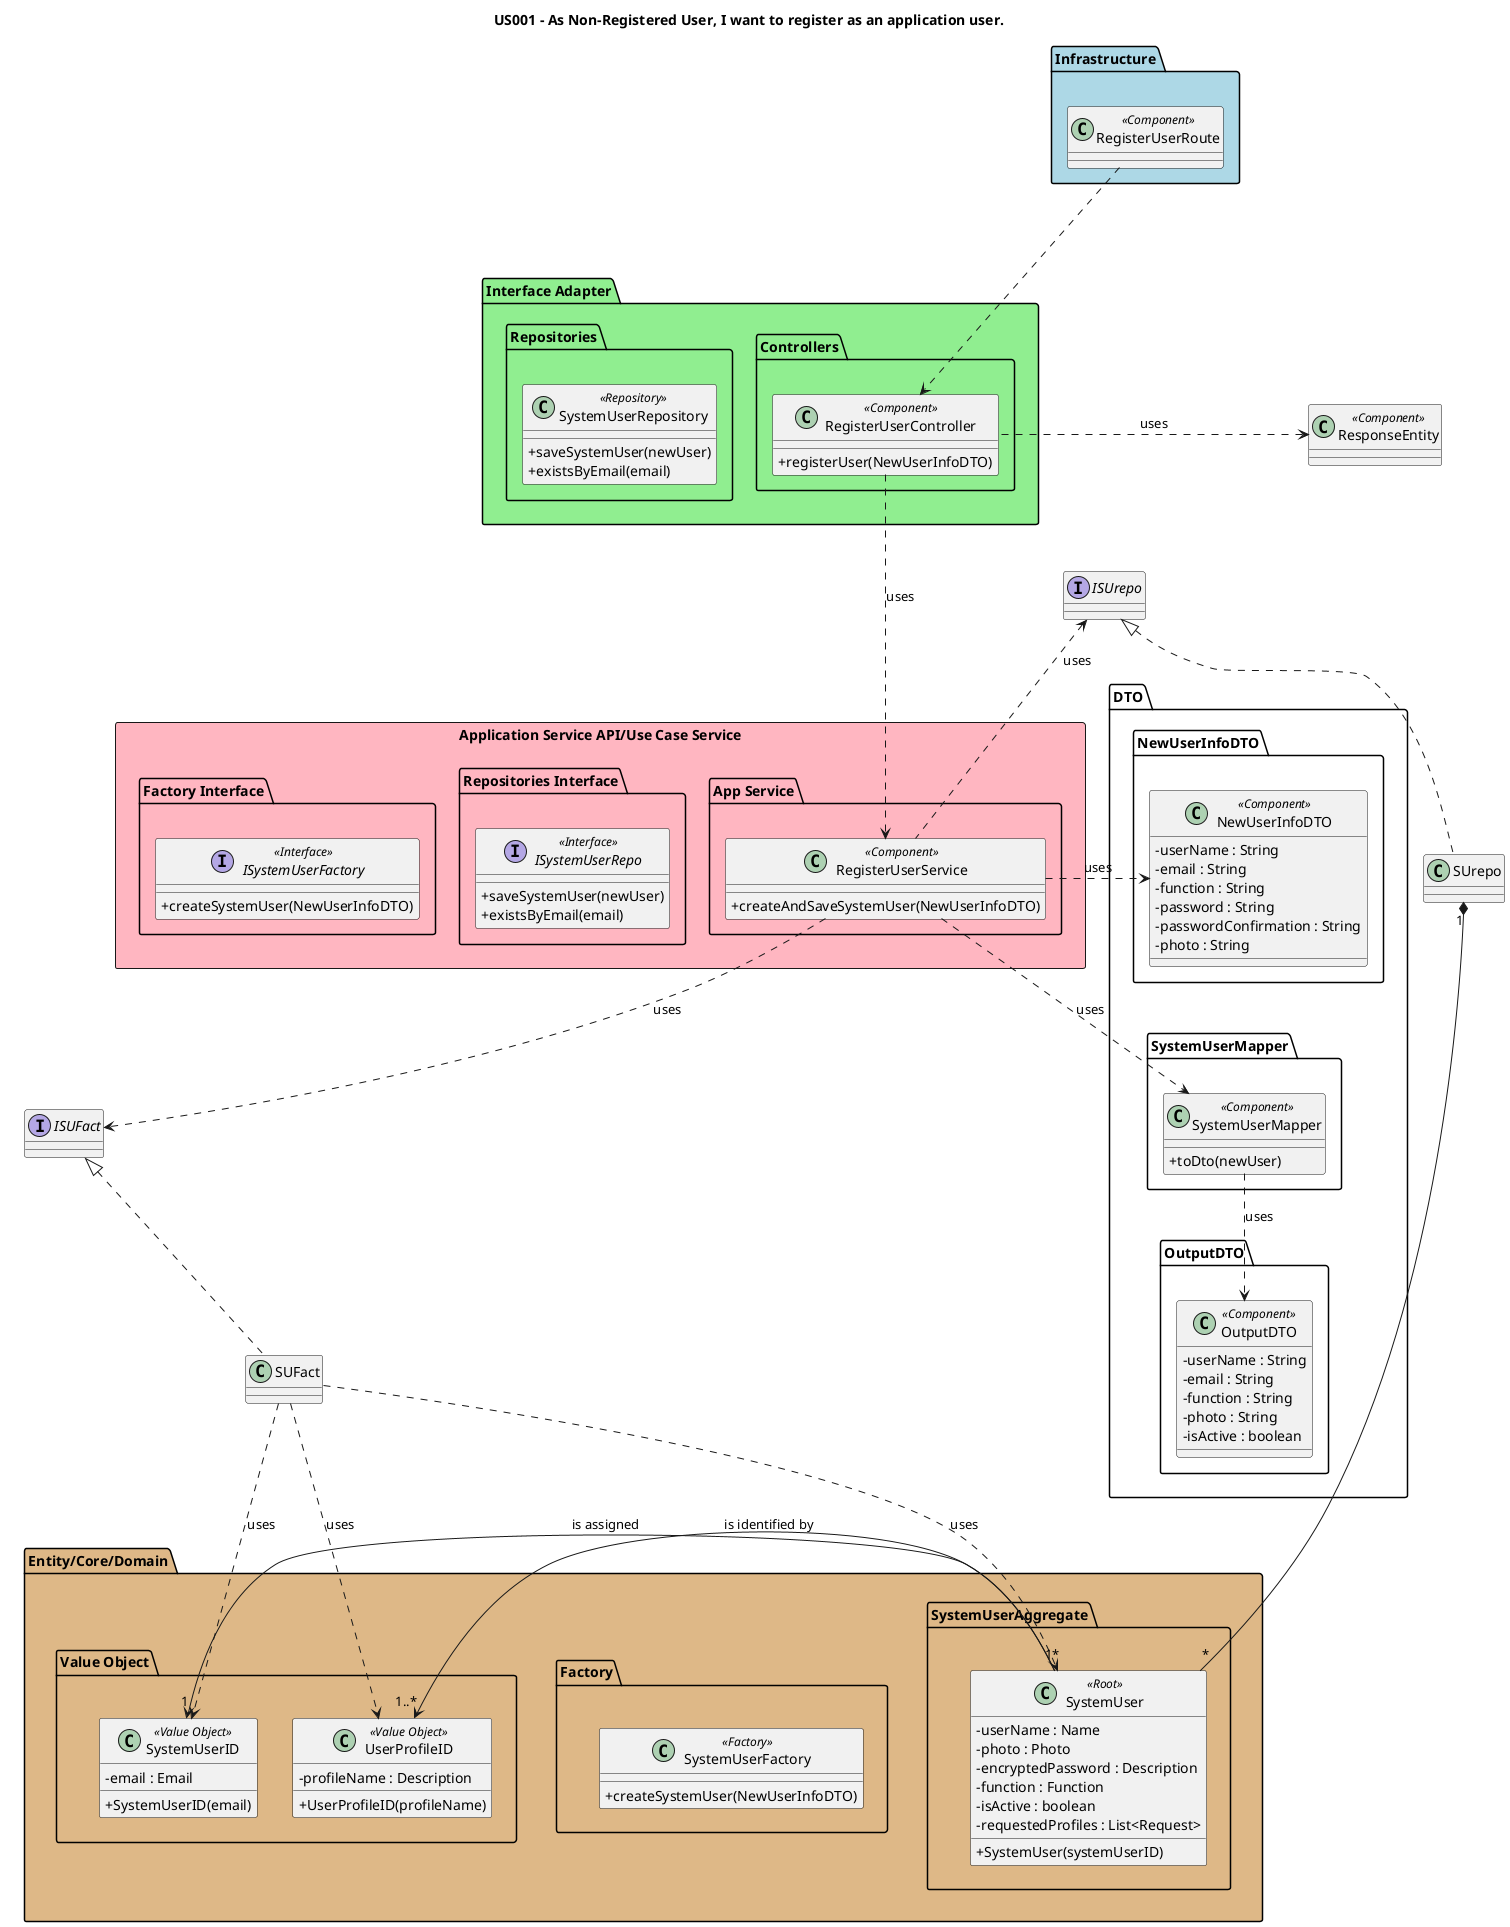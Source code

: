 @startuml
'https://plantuml.com/class-diagram'hide circle
skinparam classAttributeIconSize 0

title US001 - As Non-Registered User, I want to register as an application user.

skinparam classAttributeIconSize 0

'''''''''''''''''''''''''''''''
package "Infrastructure" <<Folder>> #lightblue  {
class "RegisterUserRoute" as route << Component >>
}
'''''''''''''''''''''''''''''''
package "Interface Adapter" <<Folder>> #lightgreen {

  package "Controllers" <<Folder>>{
    class "RegisterUserController" as ctrl << Component >> {
    +registerUser(NewUserInfoDTO)
    }
  }
  package "Repositories" <<Folder>>{
    class "SystemUserRepository" as SUrepo << Repository >> {
    + saveSystemUser(newUser)
    + existsByEmail(email)
    }
  }
}
'''''''''''''''''''''''''''''''
class "ResponseEntity" as json <<Component>>
'''''''''''''''''''''''''''''''
package "Application Service API/Use Case Service" <<Rectangle>> #lightpink{
  package "App Service" <<Folder>>{
    class "RegisterUserService" as service << Component >> {
    +createAndSaveSystemUser(NewUserInfoDTO)
    }
  }
  package "Repositories Interface" <<Folder>>{
    interface "ISystemUserRepo" as ISUrepo << Interface >>{
    + saveSystemUser(newUser)
    + existsByEmail(email)
    }
  }

  package "Factory Interface" <<Folder>>{
    interface "ISystemUserFactory" as ISUFact << Interface >>{
    +createSystemUser(NewUserInfoDTO)
    }
  }
}
'''''''''''''''''''''''''''''''
package "DTO" <<Folder>> {
  package "NewUserInfoDTO" <<Folder>>{
    class "NewUserInfoDTO" as infoDto << Component >> {
    - userName : String
    - email : String
    - function : String
    - password : String
    - passwordConfirmation : String
    - photo : String
    }
  }

  package "OutputDTO" <<Folder>>{
    class "OutputDTO" as outDto << Component >> {
    - userName : String
    - email : String
    - function : String
    - photo : String
    - isActive : boolean
    }
  }

  package "SystemUserMapper" <<Folder>>{
    class "SystemUserMapper" as mapper << Component >> {
    + toDto(newUser)
    }
  }
}
'''''''''''''''''''''''''''''''
package "Entity/Core/Domain" <<Folder>> #burlywood{
  package "SystemUserAggregate" as SUAggregate <<Folder>>{
    class "SystemUser" as SU << Root >> {
    - userName : Name
    - photo : Photo
    - encryptedPassword : Description
    - function : Function
    - isActive : boolean
    - requestedProfiles : List<Request>
    + SystemUser(systemUserID)
    }
  }
  /'package "UserProfileAggregate" <<Folder>>{
    class "UserProfile" as UP << Root >> {
    + UserProfile(userProfileId)
    }
  }'/
  package "Factory" as factory <<Folder>>{
    class "SystemUserFactory" as SUFact << Factory >> {
    +createSystemUser(NewUserInfoDTO)
    }
  }
  package "Value Object" as valueObject <<Folder>>{
    class "SystemUserID" as SUID << Value Object >> {
    -email : Email
    +SystemUserID(email)
    }
    class "UserProfileID" as UPID << Value Object >> {
    -profileName : Description
    +UserProfileID(profileName)
    }
  }
}
'''''''''''''''''''''''''''''''
Class SUrepo implements ISUrepo
Class SUFact implements ISUFact

route..d->ctrl
route--[hidden]d->SUrepo

ctrl-d[hidden]->ISUrepo
ctrl-d[hidden]->ISUFact
ctrl..d->service : uses
ctrl..l>json: uses
ctrl-d[hidden]->ISUFact

SUrepo "1"*-"*" SU
SUrepo-d[hidden]->ISUrepo

service..d>ISUFact : uses
service..u>ISUrepo: uses
service..r>mapper : uses
service..r>infoDto : uses
mapper..d>outDto : uses
mapper..u[hidden]>infoDto
SUFact..r>SU : uses
SUFact..d>UPID : uses
SUFact..d>SUID : uses

'UP "1"-d>"1"UPID: is identified by
SU "1"-d>"1"SUID: is identified by
SU "*"-d>"1..*"UPID: is assigned
factory-r[hidden]>SUAggregate
factory-l[hidden]>valueObject



@enduml